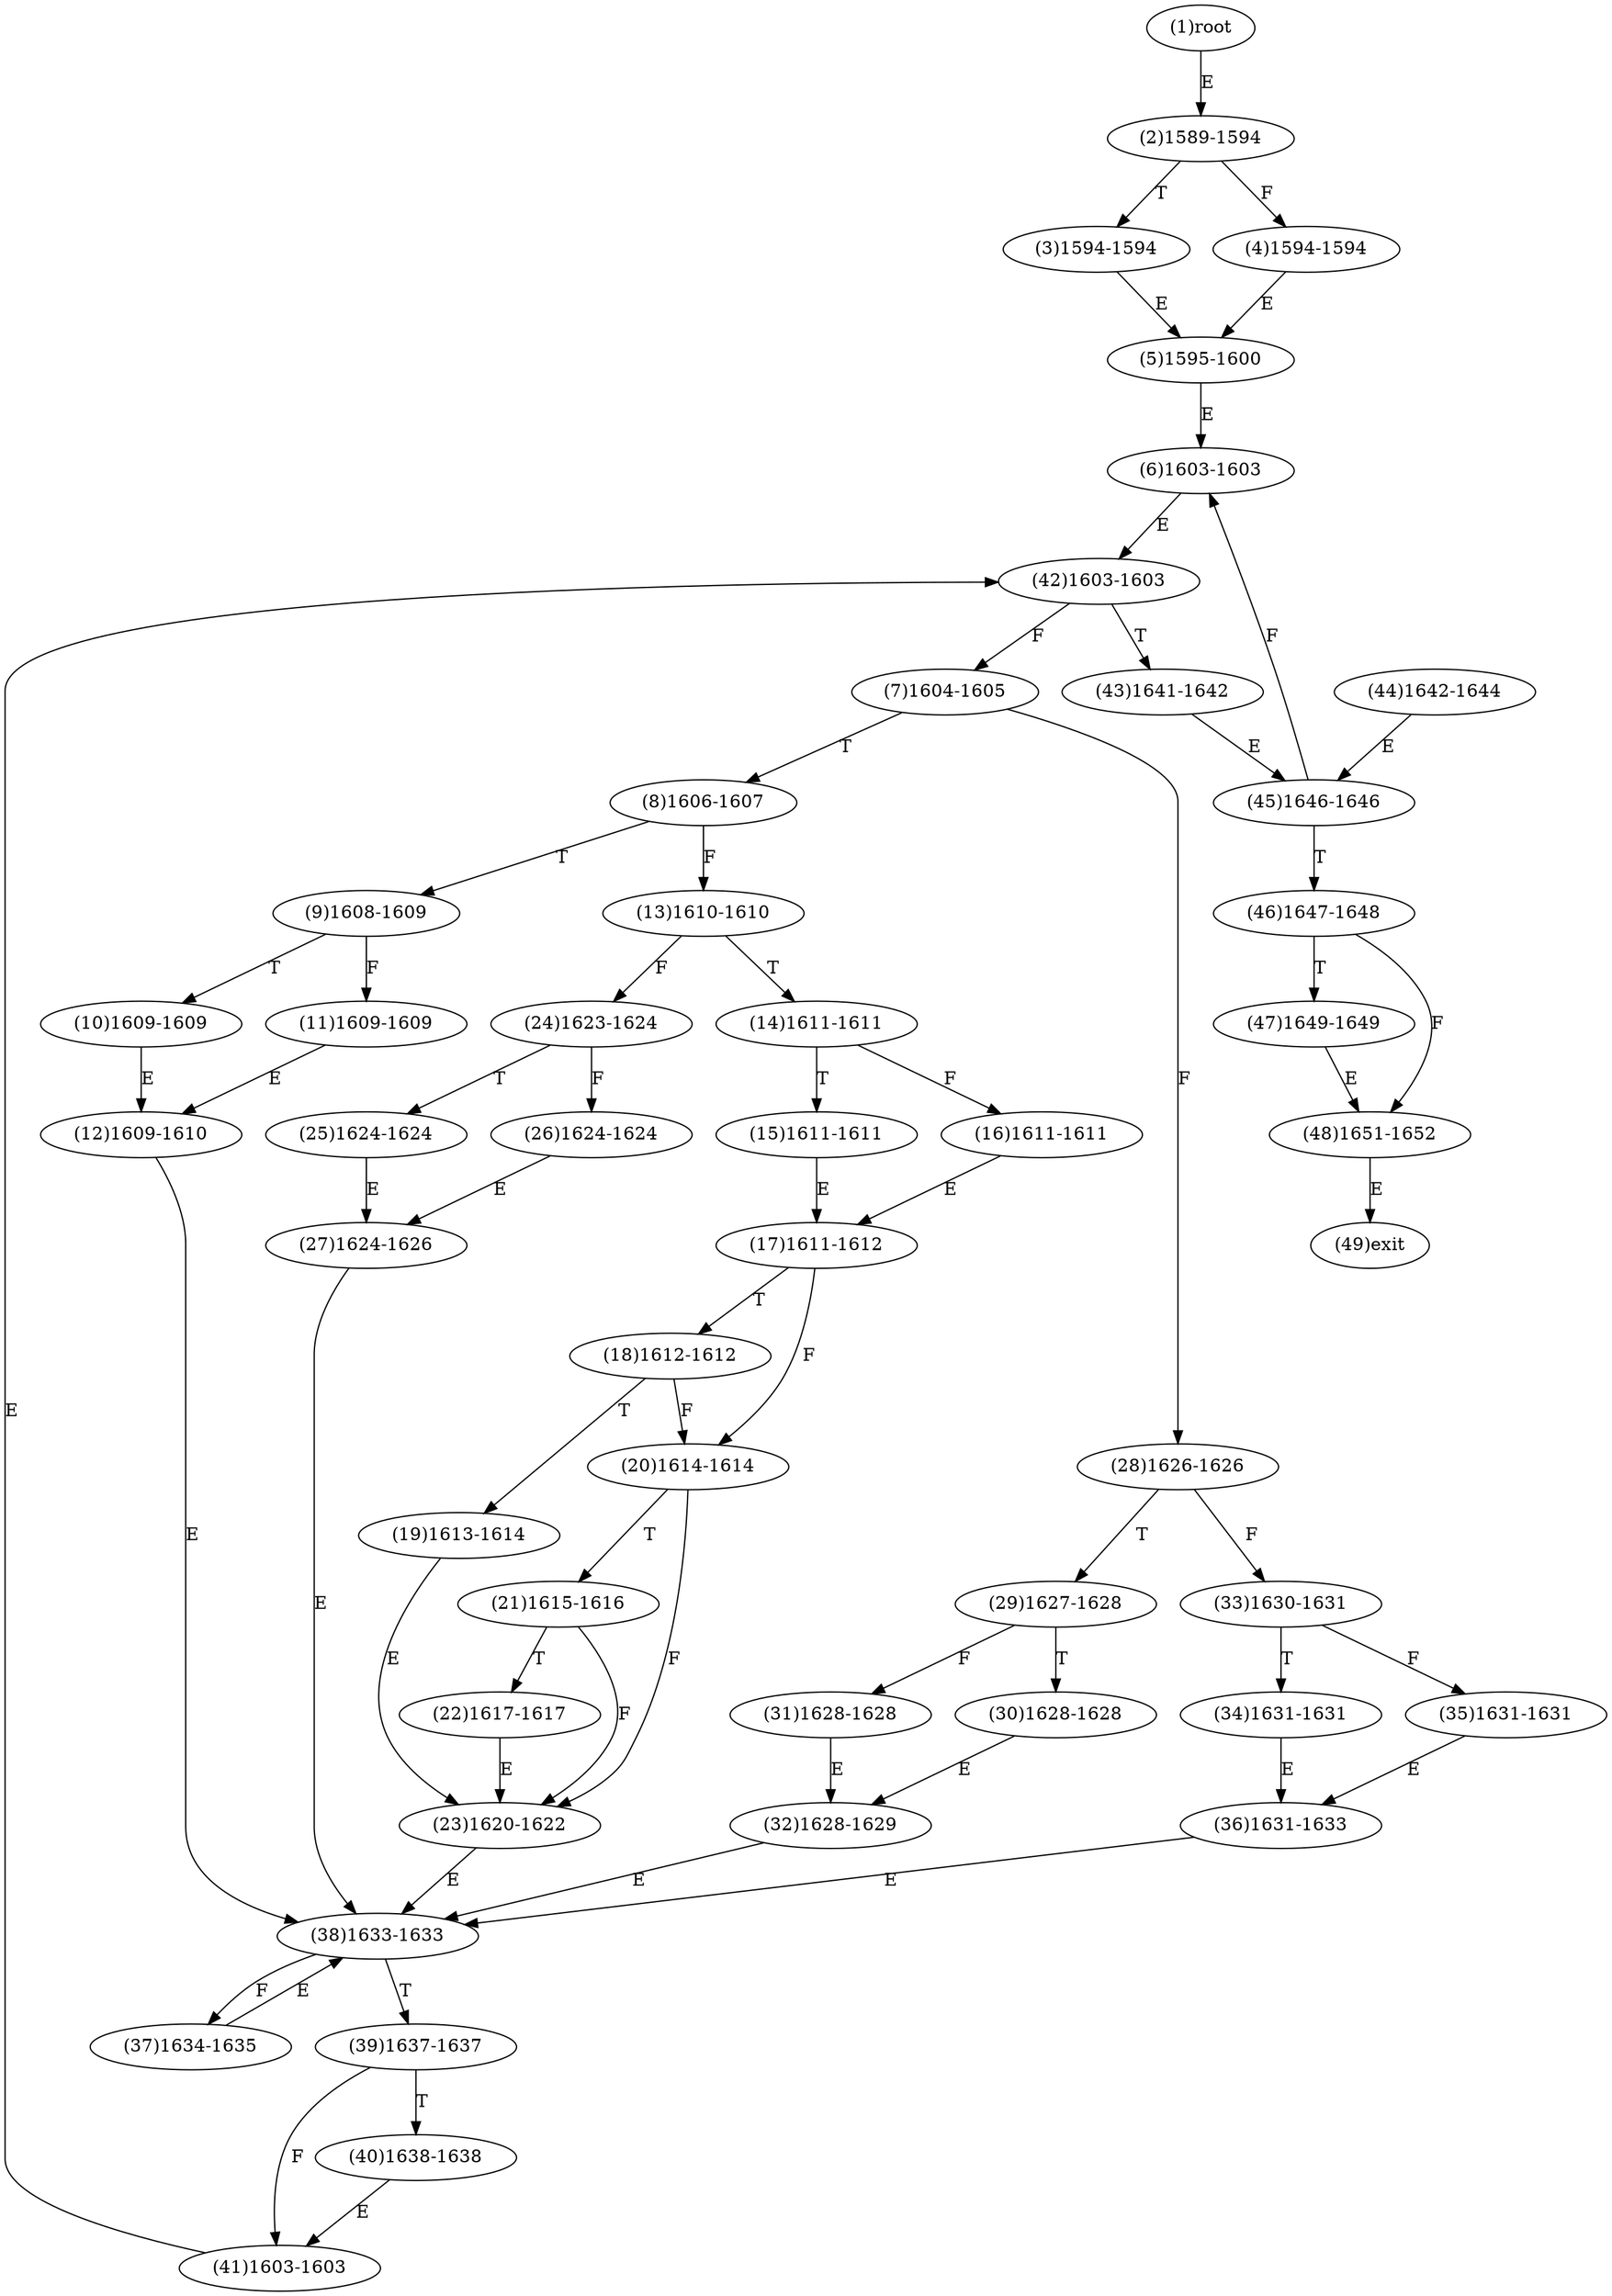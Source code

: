 digraph "" { 
1[ label="(1)root"];
2[ label="(2)1589-1594"];
3[ label="(3)1594-1594"];
4[ label="(4)1594-1594"];
5[ label="(5)1595-1600"];
6[ label="(6)1603-1603"];
7[ label="(7)1604-1605"];
8[ label="(8)1606-1607"];
9[ label="(9)1608-1609"];
10[ label="(10)1609-1609"];
11[ label="(11)1609-1609"];
12[ label="(12)1609-1610"];
13[ label="(13)1610-1610"];
14[ label="(14)1611-1611"];
15[ label="(15)1611-1611"];
17[ label="(17)1611-1612"];
16[ label="(16)1611-1611"];
19[ label="(19)1613-1614"];
18[ label="(18)1612-1612"];
21[ label="(21)1615-1616"];
20[ label="(20)1614-1614"];
23[ label="(23)1620-1622"];
22[ label="(22)1617-1617"];
25[ label="(25)1624-1624"];
24[ label="(24)1623-1624"];
27[ label="(27)1624-1626"];
26[ label="(26)1624-1624"];
29[ label="(29)1627-1628"];
28[ label="(28)1626-1626"];
31[ label="(31)1628-1628"];
30[ label="(30)1628-1628"];
34[ label="(34)1631-1631"];
35[ label="(35)1631-1631"];
32[ label="(32)1628-1629"];
33[ label="(33)1630-1631"];
38[ label="(38)1633-1633"];
39[ label="(39)1637-1637"];
36[ label="(36)1631-1633"];
37[ label="(37)1634-1635"];
42[ label="(42)1603-1603"];
43[ label="(43)1641-1642"];
40[ label="(40)1638-1638"];
41[ label="(41)1603-1603"];
46[ label="(46)1647-1648"];
47[ label="(47)1649-1649"];
44[ label="(44)1642-1644"];
45[ label="(45)1646-1646"];
49[ label="(49)exit"];
48[ label="(48)1651-1652"];
1->2[ label="E"];
2->4[ label="F"];
2->3[ label="T"];
3->5[ label="E"];
4->5[ label="E"];
5->6[ label="E"];
6->42[ label="E"];
7->28[ label="F"];
7->8[ label="T"];
8->13[ label="F"];
8->9[ label="T"];
9->11[ label="F"];
9->10[ label="T"];
10->12[ label="E"];
11->12[ label="E"];
12->38[ label="E"];
13->24[ label="F"];
13->14[ label="T"];
14->16[ label="F"];
14->15[ label="T"];
15->17[ label="E"];
16->17[ label="E"];
17->20[ label="F"];
17->18[ label="T"];
18->20[ label="F"];
18->19[ label="T"];
19->23[ label="E"];
20->23[ label="F"];
20->21[ label="T"];
21->23[ label="F"];
21->22[ label="T"];
22->23[ label="E"];
23->38[ label="E"];
24->26[ label="F"];
24->25[ label="T"];
25->27[ label="E"];
26->27[ label="E"];
27->38[ label="E"];
28->33[ label="F"];
28->29[ label="T"];
29->31[ label="F"];
29->30[ label="T"];
30->32[ label="E"];
31->32[ label="E"];
32->38[ label="E"];
33->35[ label="F"];
33->34[ label="T"];
34->36[ label="E"];
35->36[ label="E"];
36->38[ label="E"];
37->38[ label="E"];
38->37[ label="F"];
38->39[ label="T"];
39->41[ label="F"];
39->40[ label="T"];
40->41[ label="E"];
41->42[ label="E"];
42->7[ label="F"];
42->43[ label="T"];
43->45[ label="E"];
44->45[ label="E"];
45->6[ label="F"];
45->46[ label="T"];
46->48[ label="F"];
46->47[ label="T"];
47->48[ label="E"];
48->49[ label="E"];
}